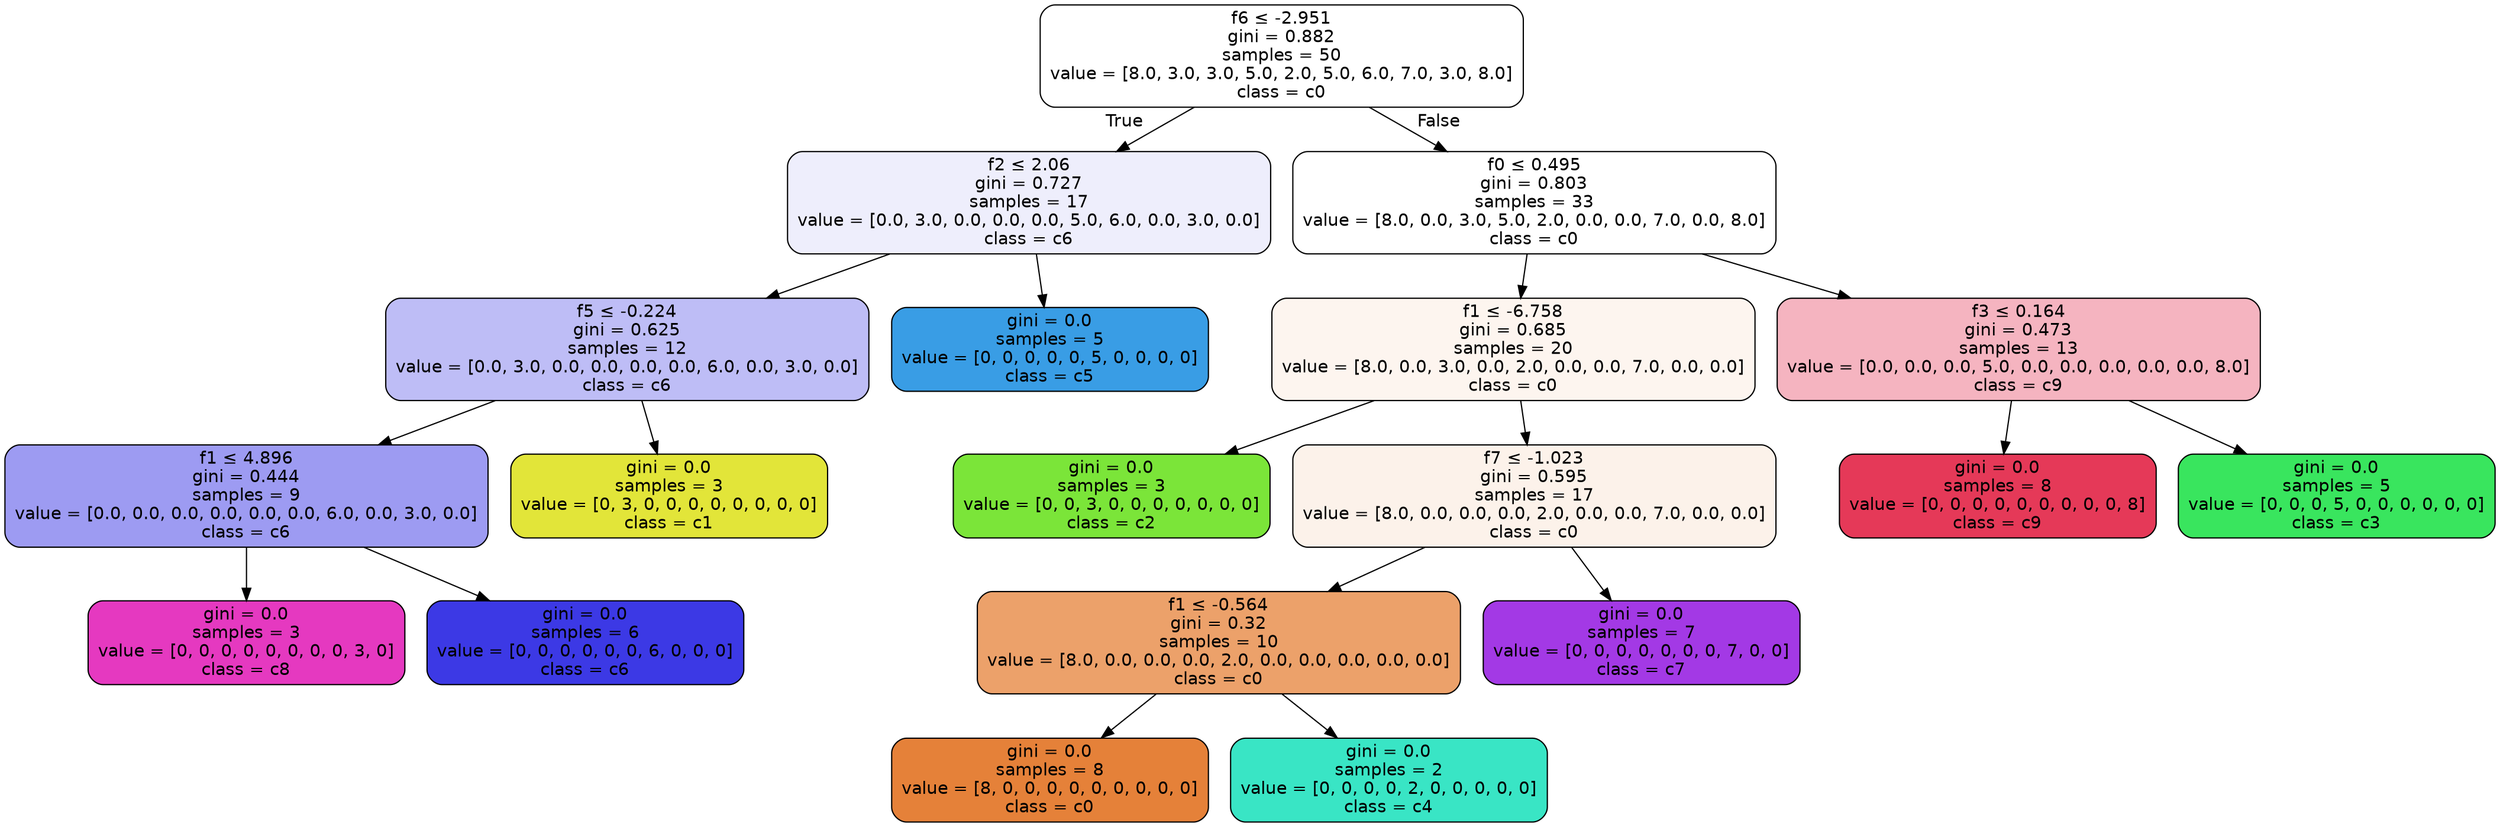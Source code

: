 digraph Tree {
node [shape=box, style="filled, rounded", color="black", fontname=helvetica] ;
edge [fontname=helvetica] ;
0 [label=<f6 &le; -2.951<br/>gini = 0.882<br/>samples = 50<br/>value = [8.0, 3.0, 3.0, 5.0, 2.0, 5.0, 6.0, 7.0, 3.0, 8.0]<br/>class = c0>, fillcolor="#e5813900"] ;
1 [label=<f2 &le; 2.06<br/>gini = 0.727<br/>samples = 17<br/>value = [0.0, 3.0, 0.0, 0.0, 0.0, 5.0, 6.0, 0.0, 3.0, 0.0]<br/>class = c6>, fillcolor="#3c39e515"] ;
0 -> 1 [labeldistance=2.5, labelangle=45, headlabel="True"] ;
2 [label=<f5 &le; -0.224<br/>gini = 0.625<br/>samples = 12<br/>value = [0.0, 3.0, 0.0, 0.0, 0.0, 0.0, 6.0, 0.0, 3.0, 0.0]<br/>class = c6>, fillcolor="#3c39e555"] ;
1 -> 2 ;
3 [label=<f1 &le; 4.896<br/>gini = 0.444<br/>samples = 9<br/>value = [0.0, 0.0, 0.0, 0.0, 0.0, 0.0, 6.0, 0.0, 3.0, 0.0]<br/>class = c6>, fillcolor="#3c39e580"] ;
2 -> 3 ;
4 [label=<gini = 0.0<br/>samples = 3<br/>value = [0, 0, 0, 0, 0, 0, 0, 0, 3, 0]<br/>class = c8>, fillcolor="#e539c0ff"] ;
3 -> 4 ;
5 [label=<gini = 0.0<br/>samples = 6<br/>value = [0, 0, 0, 0, 0, 0, 6, 0, 0, 0]<br/>class = c6>, fillcolor="#3c39e5ff"] ;
3 -> 5 ;
6 [label=<gini = 0.0<br/>samples = 3<br/>value = [0, 3, 0, 0, 0, 0, 0, 0, 0, 0]<br/>class = c1>, fillcolor="#e2e539ff"] ;
2 -> 6 ;
7 [label=<gini = 0.0<br/>samples = 5<br/>value = [0, 0, 0, 0, 0, 5, 0, 0, 0, 0]<br/>class = c5>, fillcolor="#399de5ff"] ;
1 -> 7 ;
8 [label=<f0 &le; 0.495<br/>gini = 0.803<br/>samples = 33<br/>value = [8.0, 0.0, 3.0, 5.0, 2.0, 0.0, 0.0, 7.0, 0.0, 8.0]<br/>class = c0>, fillcolor="#e5813900"] ;
0 -> 8 [labeldistance=2.5, labelangle=-45, headlabel="False"] ;
9 [label=<f1 &le; -6.758<br/>gini = 0.685<br/>samples = 20<br/>value = [8.0, 0.0, 3.0, 0.0, 2.0, 0.0, 0.0, 7.0, 0.0, 0.0]<br/>class = c0>, fillcolor="#e5813914"] ;
8 -> 9 ;
10 [label=<gini = 0.0<br/>samples = 3<br/>value = [0, 0, 3, 0, 0, 0, 0, 0, 0, 0]<br/>class = c2>, fillcolor="#7be539ff"] ;
9 -> 10 ;
11 [label=<f7 &le; -1.023<br/>gini = 0.595<br/>samples = 17<br/>value = [8.0, 0.0, 0.0, 0.0, 2.0, 0.0, 0.0, 7.0, 0.0, 0.0]<br/>class = c0>, fillcolor="#e581391a"] ;
9 -> 11 ;
12 [label=<f1 &le; -0.564<br/>gini = 0.32<br/>samples = 10<br/>value = [8.0, 0.0, 0.0, 0.0, 2.0, 0.0, 0.0, 0.0, 0.0, 0.0]<br/>class = c0>, fillcolor="#e58139bf"] ;
11 -> 12 ;
13 [label=<gini = 0.0<br/>samples = 8<br/>value = [8, 0, 0, 0, 0, 0, 0, 0, 0, 0]<br/>class = c0>, fillcolor="#e58139ff"] ;
12 -> 13 ;
14 [label=<gini = 0.0<br/>samples = 2<br/>value = [0, 0, 0, 0, 2, 0, 0, 0, 0, 0]<br/>class = c4>, fillcolor="#39e5c5ff"] ;
12 -> 14 ;
15 [label=<gini = 0.0<br/>samples = 7<br/>value = [0, 0, 0, 0, 0, 0, 0, 7, 0, 0]<br/>class = c7>, fillcolor="#a339e5ff"] ;
11 -> 15 ;
16 [label=<f3 &le; 0.164<br/>gini = 0.473<br/>samples = 13<br/>value = [0.0, 0.0, 0.0, 5.0, 0.0, 0.0, 0.0, 0.0, 0.0, 8.0]<br/>class = c9>, fillcolor="#e5395860"] ;
8 -> 16 ;
17 [label=<gini = 0.0<br/>samples = 8<br/>value = [0, 0, 0, 0, 0, 0, 0, 0, 0, 8]<br/>class = c9>, fillcolor="#e53958ff"] ;
16 -> 17 ;
18 [label=<gini = 0.0<br/>samples = 5<br/>value = [0, 0, 0, 5, 0, 0, 0, 0, 0, 0]<br/>class = c3>, fillcolor="#39e55eff"] ;
16 -> 18 ;
}
